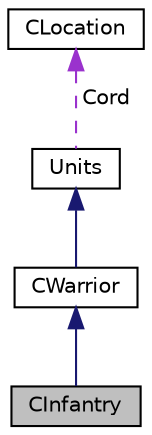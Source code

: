 digraph "CInfantry"
{
  edge [fontname="Helvetica",fontsize="10",labelfontname="Helvetica",labelfontsize="10"];
  node [fontname="Helvetica",fontsize="10",shape=record];
  Node1 [label="CInfantry",height=0.2,width=0.4,color="black", fillcolor="grey75", style="filled", fontcolor="black"];
  Node2 -> Node1 [dir="back",color="midnightblue",fontsize="10",style="solid",fontname="Helvetica"];
  Node2 [label="CWarrior",height=0.2,width=0.4,color="black", fillcolor="white", style="filled",URL="$classCWarrior.html"];
  Node3 -> Node2 [dir="back",color="midnightblue",fontsize="10",style="solid",fontname="Helvetica"];
  Node3 [label="Units",height=0.2,width=0.4,color="black", fillcolor="white", style="filled",URL="$classUnits.html"];
  Node4 -> Node3 [dir="back",color="darkorchid3",fontsize="10",style="dashed",label=" Cord" ,fontname="Helvetica"];
  Node4 [label="CLocation",height=0.2,width=0.4,color="black", fillcolor="white", style="filled",URL="$classCLocation.html"];
}
